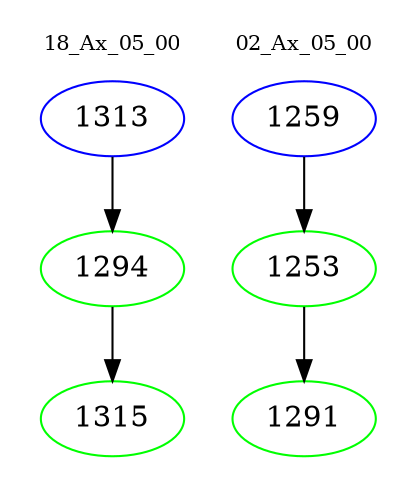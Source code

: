 digraph{
subgraph cluster_0 {
color = white
label = "18_Ax_05_00";
fontsize=10;
T0_1313 [label="1313", color="blue"]
T0_1313 -> T0_1294 [color="black"]
T0_1294 [label="1294", color="green"]
T0_1294 -> T0_1315 [color="black"]
T0_1315 [label="1315", color="green"]
}
subgraph cluster_1 {
color = white
label = "02_Ax_05_00";
fontsize=10;
T1_1259 [label="1259", color="blue"]
T1_1259 -> T1_1253 [color="black"]
T1_1253 [label="1253", color="green"]
T1_1253 -> T1_1291 [color="black"]
T1_1291 [label="1291", color="green"]
}
}
